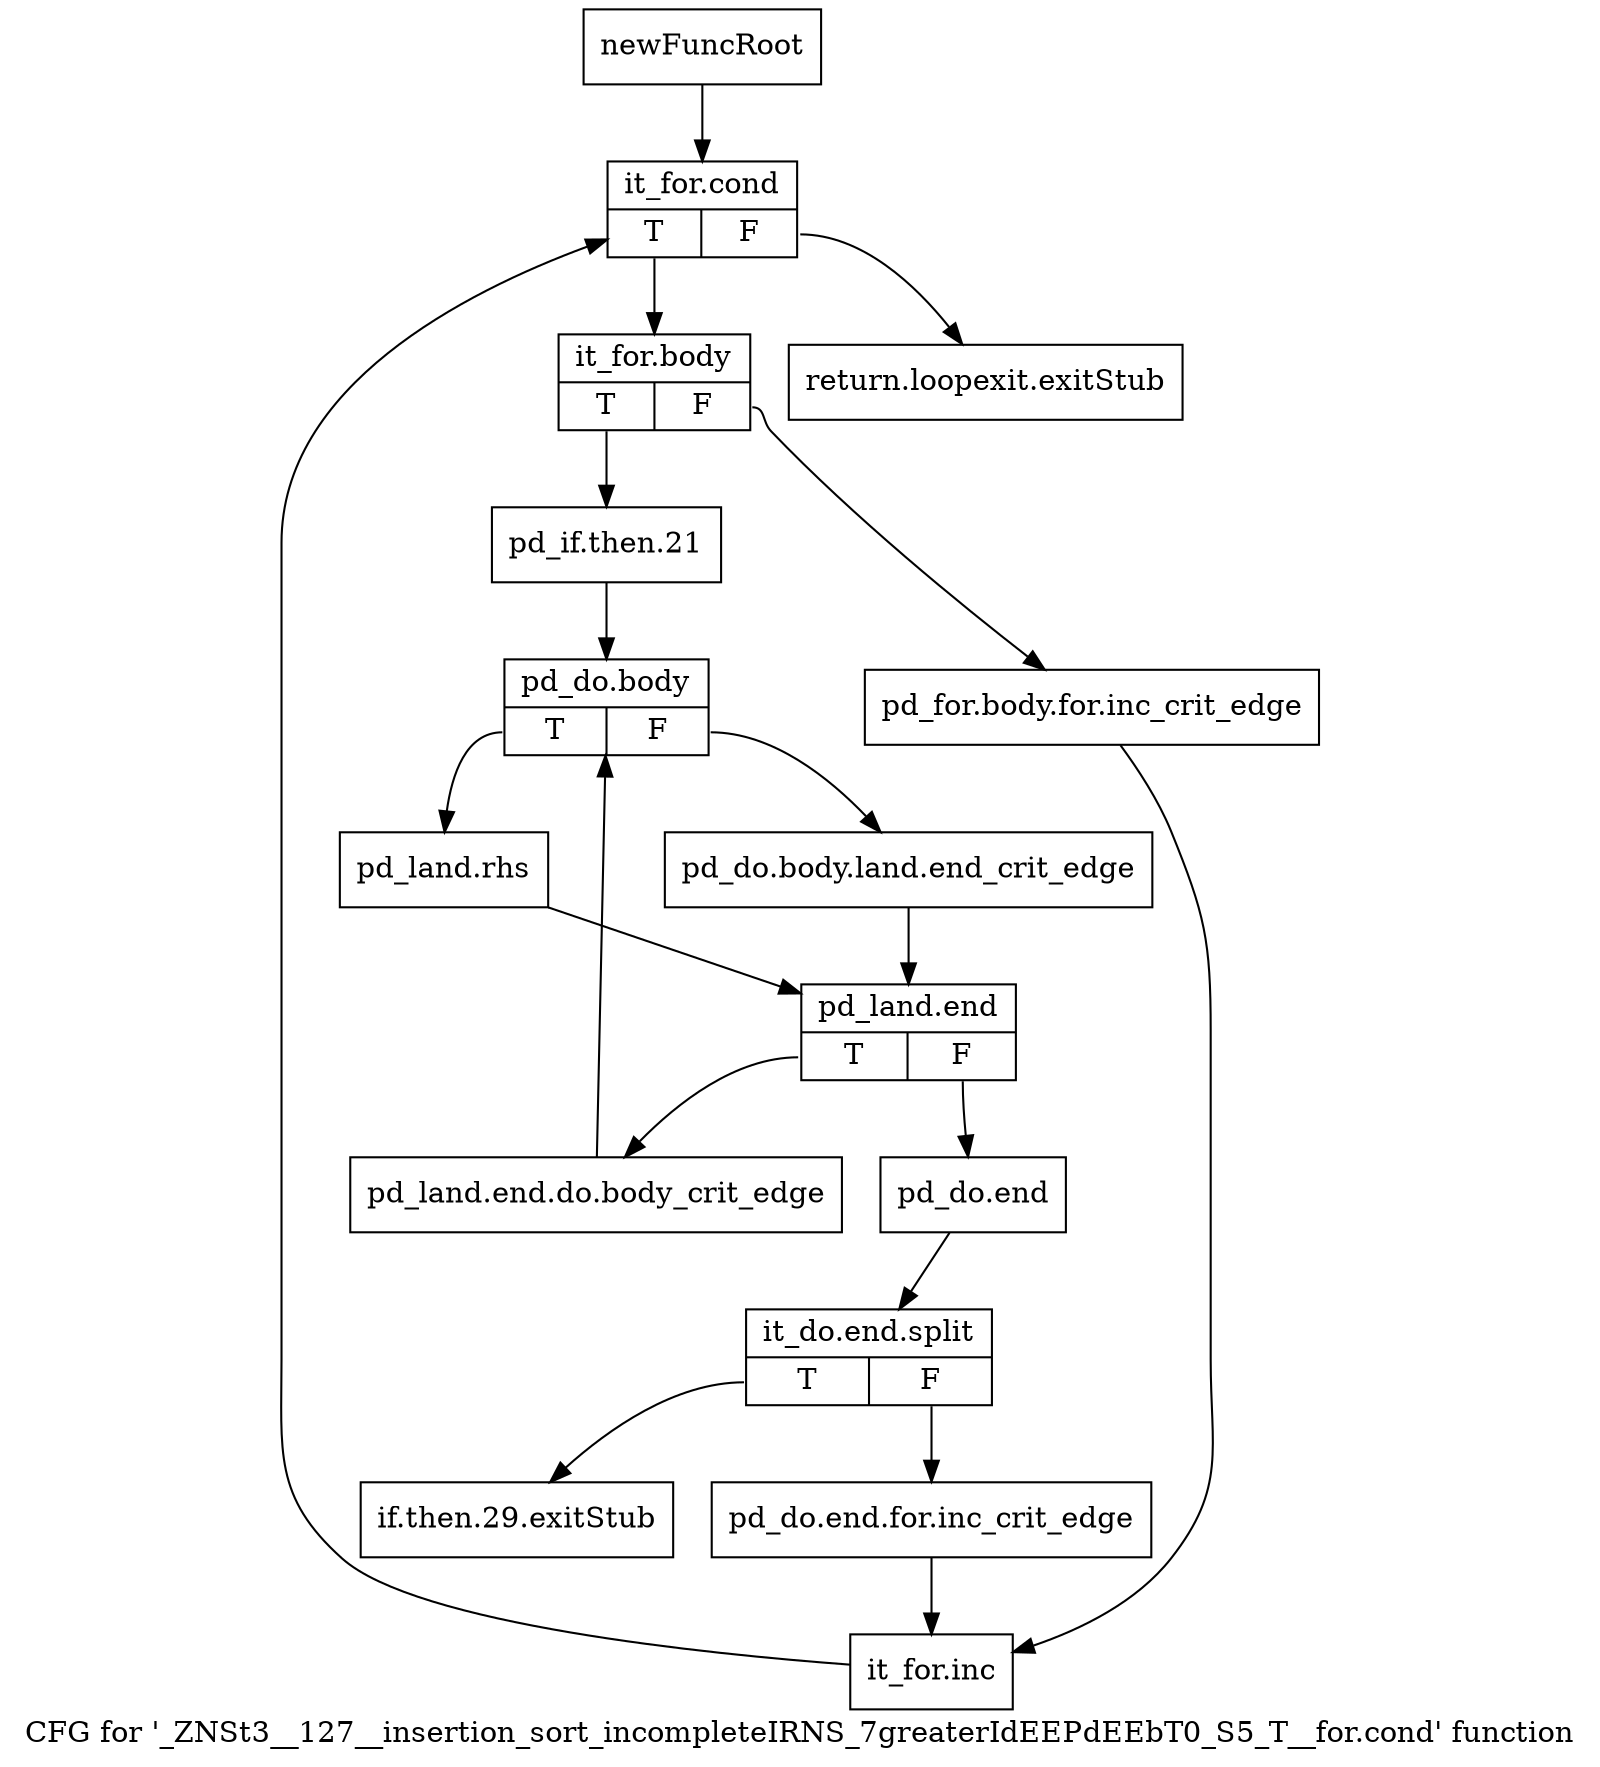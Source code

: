 digraph "CFG for '_ZNSt3__127__insertion_sort_incompleteIRNS_7greaterIdEEPdEEbT0_S5_T__for.cond' function" {
	label="CFG for '_ZNSt3__127__insertion_sort_incompleteIRNS_7greaterIdEEPdEEbT0_S5_T__for.cond' function";

	Node0x9413290 [shape=record,label="{newFuncRoot}"];
	Node0x9413290 -> Node0x9413380;
	Node0x94132e0 [shape=record,label="{return.loopexit.exitStub}"];
	Node0x9413330 [shape=record,label="{if.then.29.exitStub}"];
	Node0x9413380 [shape=record,label="{it_for.cond|{<s0>T|<s1>F}}"];
	Node0x9413380:s0 -> Node0x94133d0;
	Node0x9413380:s1 -> Node0x94132e0;
	Node0x94133d0 [shape=record,label="{it_for.body|{<s0>T|<s1>F}}"];
	Node0x94133d0:s0 -> Node0x9413470;
	Node0x94133d0:s1 -> Node0x9413420;
	Node0x9413420 [shape=record,label="{pd_for.body.for.inc_crit_edge}"];
	Node0x9413420 -> Node0x94136a0;
	Node0x9413470 [shape=record,label="{pd_if.then.21}"];
	Node0x9413470 -> Node0x94134c0;
	Node0x94134c0 [shape=record,label="{pd_do.body|{<s0>T|<s1>F}}"];
	Node0x94134c0:s0 -> Node0x9413560;
	Node0x94134c0:s1 -> Node0x9413510;
	Node0x9413510 [shape=record,label="{pd_do.body.land.end_crit_edge}"];
	Node0x9413510 -> Node0x94135b0;
	Node0x9413560 [shape=record,label="{pd_land.rhs}"];
	Node0x9413560 -> Node0x94135b0;
	Node0x94135b0 [shape=record,label="{pd_land.end|{<s0>T|<s1>F}}"];
	Node0x94135b0:s0 -> Node0x94136f0;
	Node0x94135b0:s1 -> Node0x9413600;
	Node0x9413600 [shape=record,label="{pd_do.end}"];
	Node0x9413600 -> Node0xb606e70;
	Node0xb606e70 [shape=record,label="{it_do.end.split|{<s0>T|<s1>F}}"];
	Node0xb606e70:s0 -> Node0x9413330;
	Node0xb606e70:s1 -> Node0x9413650;
	Node0x9413650 [shape=record,label="{pd_do.end.for.inc_crit_edge}"];
	Node0x9413650 -> Node0x94136a0;
	Node0x94136a0 [shape=record,label="{it_for.inc}"];
	Node0x94136a0 -> Node0x9413380;
	Node0x94136f0 [shape=record,label="{pd_land.end.do.body_crit_edge}"];
	Node0x94136f0 -> Node0x94134c0;
}
